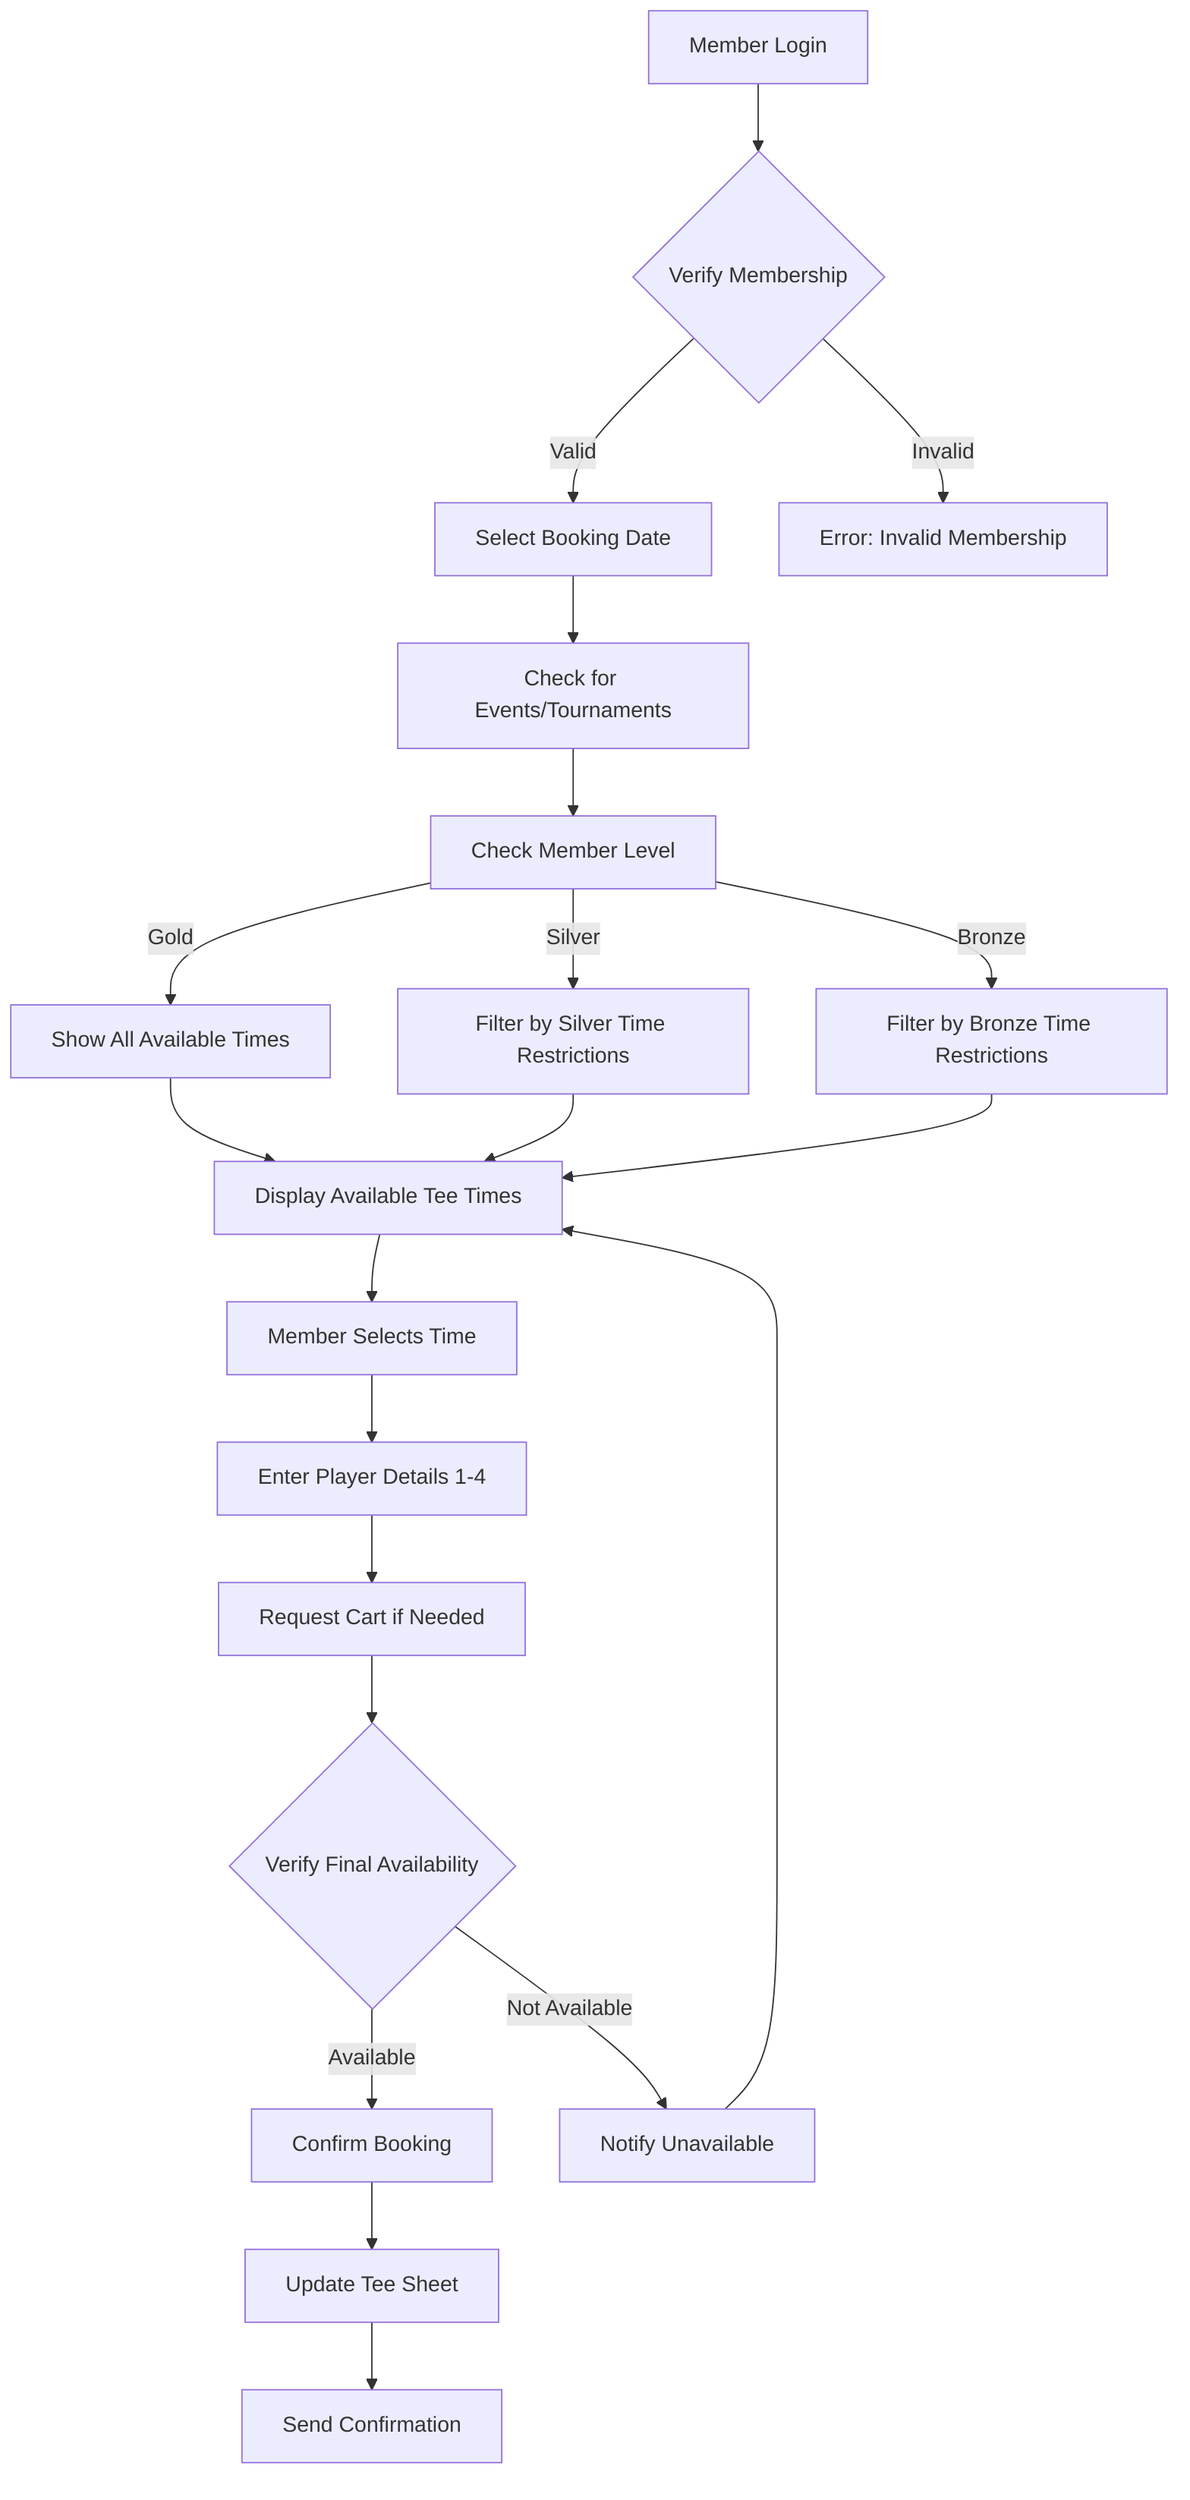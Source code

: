 flowchart TD
    A[Member Login] --> B{Verify Membership}
    B -->|Valid| C[Select Booking Date]
    B -->|Invalid| Z[Error: Invalid Membership]
    
    C --> D[Check for Events/Tournaments]
    D --> E[Check Member Level]
    
    E -->|Gold| F[Show All Available Times]
    E -->|Silver| G[Filter by Silver Time Restrictions]
    E -->|Bronze| H[Filter by Bronze Time Restrictions]
    
    F --> I[Display Available Tee Times]
    G --> I
    H --> I
    
    I --> J[Member Selects Time]
    J --> K[Enter Player Details 1-4]
    K --> L[Request Cart if Needed]
    L --> M{Verify Final Availability}
    
    M -->|Available| N[Confirm Booking]
    M -->|Not Available| O[Notify Unavailable]
    O --> I
    
    N --> P[Update Tee Sheet]
    P --> Q[Send Confirmation]
